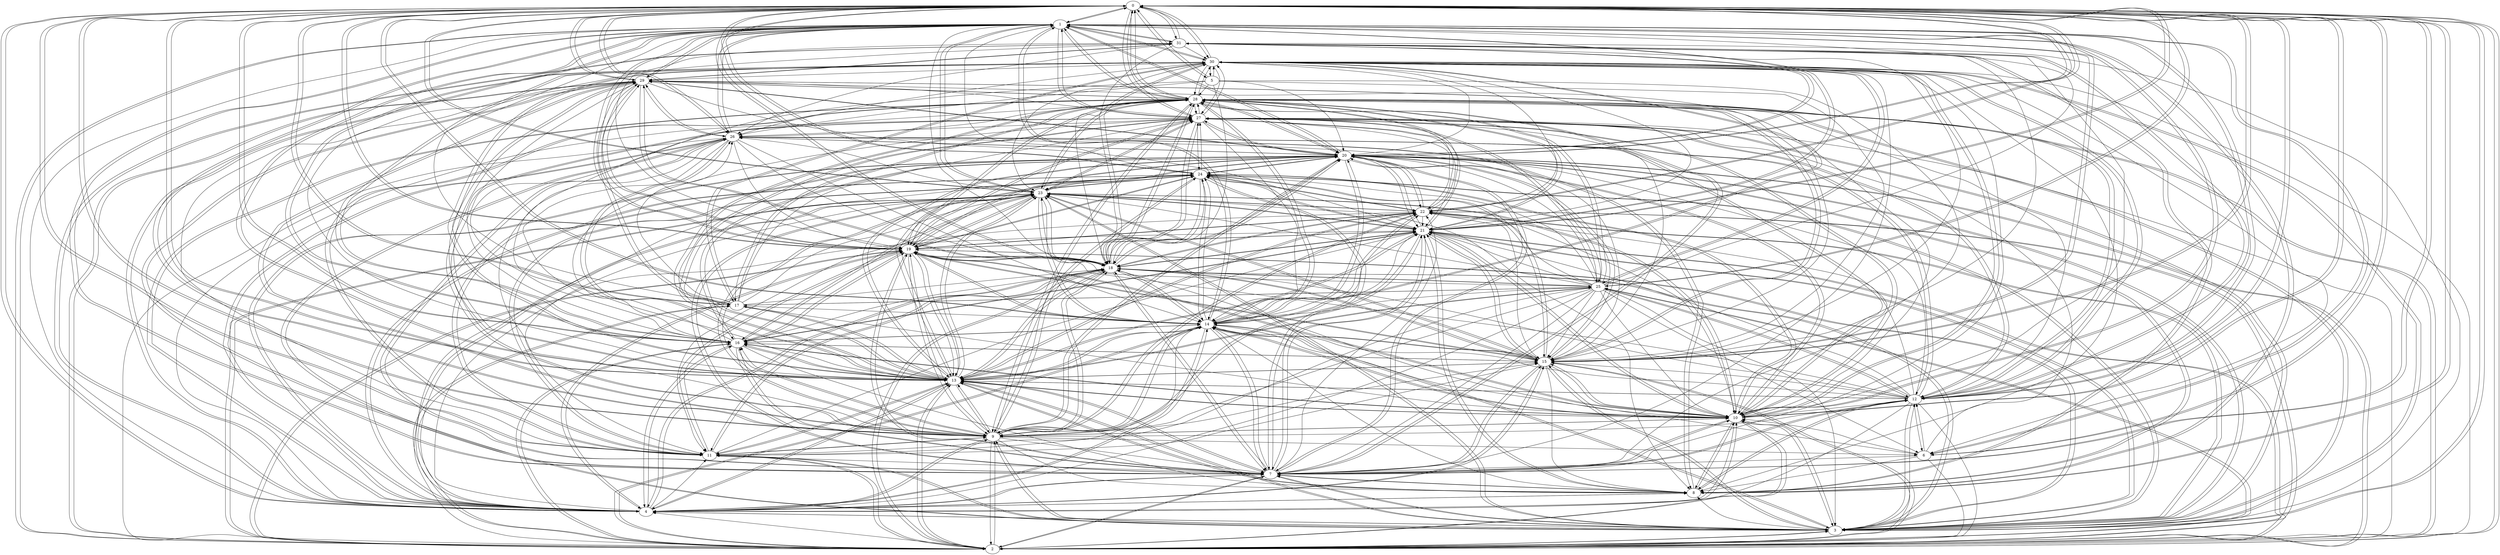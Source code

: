 strict digraph "EIES-1" {
	0	 [discipline=sociology,
		number_of_citations=19];
	1	 [discipline=anthropology,
		number_of_citations=3];
	0 -> 1	 [relation_type=friend];
	2	 [discipline=psychology,
		number_of_citations=170];
	0 -> 2	 [relation_type="heard_about_the_other,did_not_meet_him/her"];
	3	 [discipline=sociology,
		number_of_citations=23];
	0 -> 3	 [relation_type="heard_about_the_other,did_not_meet_him/her"];
	4	 [discipline=psychology,
		number_of_citations=16];
	0 -> 4	 [relation_type="heard_about_the_other,did_not_meet_him/her"];
	5	 [discipline=psychology,
		number_of_citations=6];
	0 -> 5	 [relation_type="heard_about_the_other,did_not_meet_him/her"];
	6	 [discipline=psychology,
		number_of_citations=1];
	0 -> 6	 [relation_type="heard_about_the_other,did_not_meet_him/her"];
	7	 [discipline=anthropology,
		number_of_citations=9];
	0 -> 7	 [relation_type="heard_about_the_other,did_not_meet_him/her"];
	8	 [discipline=anthropology,
		number_of_citations=6];
	0 -> 8	 [relation_type="heard_about_the_other,did_not_meet_him/her"];
	9	 [discipline=sociology,
		number_of_citations=40];
	0 -> 9	 [relation_type="heard_about_the_other,did_not_meet_him/her"];
	10	 [discipline=sociology,
		number_of_citations=15];
	0 -> 10	 [relation_type="heard_about_the_other,did_not_meet_him/her"];
	11	 [discipline=sociology,
		number_of_citations=54];
	0 -> 11	 [relation_type="heard_about_the_other,did_not_meet_him/her"];
	12	 [discipline=anthropology,
		number_of_citations=5];
	0 -> 12	 [relation_type="heard_about_the_other,did_not_meet_him/her"];
	13	 [discipline=sociology,
		number_of_citations=46];
	0 -> 13	 [relation_type="heard_about_the_other,did_not_meet_him/her"];
	14	 [discipline=sociology,
		number_of_citations=17];
	0 -> 14	 [relation_type="heard_about_the_other,did_not_meet_him/her"];
	15	 [discipline="mathematics/statistics",
		number_of_citations=32];
	0 -> 15	 [relation_type="heard_about_the_other,did_not_meet_him/her"];
	16	 [discipline=psychology,
		number_of_citations=23];
	0 -> 16	 [relation_type="heard_about_the_other,did_not_meet_him/her"];
	17	 [discipline=sociology,
		number_of_citations=1];
	0 -> 17	 [relation_type=have_met_the_other];
	18	 [discipline=sociology,
		number_of_citations=34];
	0 -> 18	 [relation_type="heard_about_the_other,did_not_meet_him/her"];
	19	 [discipline=sociology,
		number_of_citations=64];
	0 -> 19	 [relation_type="heard_about_the_other,did_not_meet_him/her"];
	20	 [discipline=sociology,
		number_of_citations=11];
	0 -> 20	 [relation_type="heard_about_the_other,did_not_meet_him/her"];
	21	 [discipline="mathematics/statistics",
		number_of_citations=11];
	0 -> 21	 [relation_type="heard_about_the_other,did_not_meet_him/her"];
	22	 [discipline=sociology,
		number_of_citations=31];
	0 -> 22	 [relation_type="heard_about_the_other,did_not_meet_him/her"];
	23	 [discipline=sociology,
		number_of_citations=18];
	0 -> 23	 [relation_type="heard_about_the_other,did_not_meet_him/her"];
	24	 [discipline=sociology,
		number_of_citations=4];
	0 -> 24	 [relation_type="heard_about_the_other,did_not_meet_him/her"];
	25	 [discipline=sociology,
		number_of_citations=0];
	0 -> 25	 [relation_type=have_met_the_other];
	26	 [discipline=sociology,
		number_of_citations=4];
	0 -> 26	 [relation_type="heard_about_the_other,did_not_meet_him/her"];
	27	 [discipline="mathematics/statistics",
		number_of_citations=56];
	0 -> 27	 [relation_type="heard_about_the_other,did_not_meet_him/her"];
	28	 [discipline=sociology,
		number_of_citations=12];
	0 -> 28	 [relation_type="heard_about_the_other,did_not_meet_him/her"];
	29	 [discipline=anthropology,
		number_of_citations=2];
	0 -> 29	 [relation_type="heard_about_the_other,did_not_meet_him/her"];
	30	 [discipline=psychology,
		number_of_citations=0];
	0 -> 30	 [relation_type=friend];
	31	 [discipline=anthropology,
		number_of_citations=1];
	0 -> 31	 [relation_type="heard_about_the_other,did_not_meet_him/her"];
	1 -> 0	 [relation_type=friend];
	1 -> 2	 [relation_type="heard_about_the_other,did_not_meet_him/her"];
	1 -> 4	 [relation_type=do_not_know_the_other];
	1 -> 6	 [relation_type=have_met_the_other];
	1 -> 7	 [relation_type=have_met_the_other];
	1 -> 8	 [relation_type=friend];
	1 -> 9	 [relation_type=do_not_know_the_other];
	1 -> 10	 [relation_type=have_met_the_other];
	1 -> 12	 [relation_type="heard_about_the_other,did_not_meet_him/her"];
	1 -> 13	 [relation_type="heard_about_the_other,did_not_meet_him/her"];
	1 -> 14	 [relation_type="heard_about_the_other,did_not_meet_him/her"];
	1 -> 15	 [relation_type=have_met_the_other];
	1 -> 16	 [relation_type="heard_about_the_other,did_not_meet_him/her"];
	1 -> 18	 [relation_type=do_not_know_the_other];
	1 -> 19	 [relation_type="heard_about_the_other,did_not_meet_him/her"];
	1 -> 20	 [relation_type=have_met_the_other];
	1 -> 21	 [relation_type="heard_about_the_other,did_not_meet_him/her"];
	1 -> 23	 [relation_type="heard_about_the_other,did_not_meet_him/her"];
	1 -> 26	 [relation_type="heard_about_the_other,did_not_meet_him/her"];
	1 -> 27	 [relation_type=do_not_know_the_other];
	1 -> 28	 [relation_type="heard_about_the_other,did_not_meet_him/her"];
	1 -> 29	 [relation_type=have_met_the_other];
	1 -> 30	 [relation_type=friend];
	1 -> 31	 [relation_type=friend];
	2 -> 0	 [relation_type=have_met_the_other];
	2 -> 1	 [relation_type=do_not_know_the_other];
	2 -> 3	 [relation_type=friend];
	2 -> 4	 [relation_type=do_not_know_the_other];
	2 -> 7	 [relation_type="heard_about_the_other,did_not_meet_him/her"];
	2 -> 9	 [relation_type="heard_about_the_other,did_not_meet_him/her"];
	2 -> 10	 [relation_type=friend];
	2 -> 11	 [relation_type=friend];
	2 -> 13	 [relation_type=friend];
	2 -> 14	 [relation_type=do_not_know_the_other];
	2 -> 15	 [relation_type="heard_about_the_other,did_not_meet_him/her"];
	2 -> 16	 [relation_type="heard_about_the_other,did_not_meet_him/her"];
	2 -> 17	 [relation_type="heard_about_the_other,did_not_meet_him/her"];
	2 -> 18	 [relation_type=do_not_know_the_other];
	2 -> 19	 [relation_type="heard_about_the_other,did_not_meet_him/her"];
	2 -> 20	 [relation_type="heard_about_the_other,did_not_meet_him/her"];
	2 -> 21	 [relation_type="heard_about_the_other,did_not_meet_him/her"];
	2 -> 22	 [relation_type=friend];
	2 -> 23	 [relation_type="heard_about_the_other,did_not_meet_him/her"];
	2 -> 25	 [relation_type="heard_about_the_other,did_not_meet_him/her"];
	2 -> 27	 [relation_type=do_not_know_the_other];
	2 -> 28	 [relation_type=do_not_know_the_other];
	2 -> 29	 [relation_type=do_not_know_the_other];
	3 -> 0	 [relation_type="heard_about_the_other,did_not_meet_him/her"];
	3 -> 2	 [relation_type="heard_about_the_other,did_not_meet_him/her"];
	3 -> 4	 [relation_type="heard_about_the_other,did_not_meet_him/her"];
	3 -> 7	 [relation_type="heard_about_the_other,did_not_meet_him/her"];
	3 -> 8	 [relation_type="heard_about_the_other,did_not_meet_him/her"];
	3 -> 9	 [relation_type="heard_about_the_other,did_not_meet_him/her"];
	3 -> 10	 [relation_type="heard_about_the_other,did_not_meet_him/her"];
	3 -> 11	 [relation_type="heard_about_the_other,did_not_meet_him/her"];
	3 -> 12	 [relation_type="heard_about_the_other,did_not_meet_him/her"];
	3 -> 13	 [relation_type="heard_about_the_other,did_not_meet_him/her"];
	3 -> 14	 [relation_type="heard_about_the_other,did_not_meet_him/her"];
	3 -> 15	 [relation_type=do_not_know_the_other];
	3 -> 18	 [relation_type=friend];
	3 -> 19	 [relation_type="heard_about_the_other,did_not_meet_him/her"];
	3 -> 20	 [relation_type="heard_about_the_other,did_not_meet_him/her"];
	3 -> 21	 [relation_type="heard_about_the_other,did_not_meet_him/her"];
	3 -> 22	 [relation_type="heard_about_the_other,did_not_meet_him/her"];
	3 -> 23	 [relation_type="heard_about_the_other,did_not_meet_him/her"];
	3 -> 24	 [relation_type="heard_about_the_other,did_not_meet_him/her"];
	3 -> 26	 [relation_type="heard_about_the_other,did_not_meet_him/her"];
	3 -> 27	 [relation_type="heard_about_the_other,did_not_meet_him/her"];
	3 -> 28	 [relation_type="heard_about_the_other,did_not_meet_him/her"];
	3 -> 30	 [relation_type="heard_about_the_other,did_not_meet_him/her"];
	4 -> 0	 [relation_type=have_met_the_other];
	4 -> 3	 [relation_type="heard_about_the_other,did_not_meet_him/her"];
	4 -> 7	 [relation_type="heard_about_the_other,did_not_meet_him/her"];
	4 -> 8	 [relation_type=have_met_the_other];
	4 -> 9	 [relation_type="heard_about_the_other,did_not_meet_him/her"];
	4 -> 10	 [relation_type="heard_about_the_other,did_not_meet_him/her"];
	4 -> 11	 [relation_type=do_not_know_the_other];
	4 -> 13	 [relation_type="heard_about_the_other,did_not_meet_him/her"];
	4 -> 14	 [relation_type=do_not_know_the_other];
	4 -> 15	 [relation_type="heard_about_the_other,did_not_meet_him/her"];
	4 -> 16	 [relation_type="heard_about_the_other,did_not_meet_him/her"];
	4 -> 18	 [relation_type=do_not_know_the_other];
	4 -> 19	 [relation_type="heard_about_the_other,did_not_meet_him/her"];
	4 -> 20	 [relation_type="heard_about_the_other,did_not_meet_him/her"];
	4 -> 21	 [relation_type="heard_about_the_other,did_not_meet_him/her"];
	4 -> 23	 [relation_type="heard_about_the_other,did_not_meet_him/her"];
	4 -> 24	 [relation_type=do_not_know_the_other];
	4 -> 26	 [relation_type=do_not_know_the_other];
	4 -> 27	 [relation_type="heard_about_the_other,did_not_meet_him/her"];
	4 -> 28	 [relation_type="heard_about_the_other,did_not_meet_him/her"];
	4 -> 30	 [relation_type="heard_about_the_other,did_not_meet_him/her"];
	4 -> 31	 [relation_type="heard_about_the_other,did_not_meet_him/her"];
	5 -> 0	 [relation_type=have_met_the_other];
	5 -> 7	 [relation_type="heard_about_the_other,did_not_meet_him/her"];
	5 -> 13	 [relation_type="heard_about_the_other,did_not_meet_him/her"];
	5 -> 15	 [relation_type=do_not_know_the_other];
	5 -> 18	 [relation_type="heard_about_the_other,did_not_meet_him/her"];
	5 -> 20	 [relation_type=do_not_know_the_other];
	5 -> 26	 [relation_type="heard_about_the_other,did_not_meet_him/her"];
	5 -> 28	 [relation_type="heard_about_the_other,did_not_meet_him/her"];
	5 -> 30	 [relation_type="heard_about_the_other,did_not_meet_him/her"];
	6 -> 0	 [relation_type=have_met_the_other];
	6 -> 1	 [relation_type="heard_about_the_other,did_not_meet_him/her"];
	6 -> 2	 [relation_type=do_not_know_the_other];
	6 -> 7	 [relation_type="heard_about_the_other,did_not_meet_him/her"];
	6 -> 8	 [relation_type="heard_about_the_other,did_not_meet_him/her"];
	6 -> 10	 [relation_type=do_not_know_the_other];
	6 -> 12	 [relation_type=have_met_the_other];
	6 -> 27	 [relation_type="heard_about_the_other,did_not_meet_him/her"];
	7 -> 0	 [relation_type="heard_about_the_other,did_not_meet_him/her"];
	7 -> 1	 [relation_type="heard_about_the_other,did_not_meet_him/her"];
	7 -> 2	 [relation_type="heard_about_the_other,did_not_meet_him/her"];
	7 -> 3	 [relation_type="heard_about_the_other,did_not_meet_him/her"];
	7 -> 4	 [relation_type="heard_about_the_other,did_not_meet_him/her"];
	7 -> 8	 [relation_type=do_not_know_the_other];
	7 -> 10	 [relation_type="heard_about_the_other,did_not_meet_him/her"];
	7 -> 12	 [relation_type="heard_about_the_other,did_not_meet_him/her"];
	7 -> 13	 [relation_type="heard_about_the_other,did_not_meet_him/her"];
	7 -> 14	 [relation_type="heard_about_the_other,did_not_meet_him/her"];
	7 -> 15	 [relation_type="heard_about_the_other,did_not_meet_him/her"];
	7 -> 16	 [relation_type="heard_about_the_other,did_not_meet_him/her"];
	7 -> 18	 [relation_type=do_not_know_the_other];
	7 -> 19	 [relation_type="heard_about_the_other,did_not_meet_him/her"];
	7 -> 20	 [relation_type="heard_about_the_other,did_not_meet_him/her"];
	7 -> 21	 [relation_type=do_not_know_the_other];
	7 -> 22	 [relation_type=do_not_know_the_other];
	7 -> 23	 [relation_type="heard_about_the_other,did_not_meet_him/her"];
	7 -> 24	 [relation_type="heard_about_the_other,did_not_meet_him/her"];
	7 -> 26	 [relation_type="heard_about_the_other,did_not_meet_him/her"];
	7 -> 28	 [relation_type="heard_about_the_other,did_not_meet_him/her"];
	7 -> 29	 [relation_type="heard_about_the_other,did_not_meet_him/her"];
	8 -> 0	 [relation_type=have_met_the_other];
	8 -> 1	 [relation_type=friend];
	8 -> 4	 [relation_type="heard_about_the_other,did_not_meet_him/her"];
	8 -> 7	 [relation_type="heard_about_the_other,did_not_meet_him/her"];
	8 -> 10	 [relation_type=do_not_know_the_other];
	8 -> 12	 [relation_type="heard_about_the_other,did_not_meet_him/her"];
	8 -> 13	 [relation_type=do_not_know_the_other];
	8 -> 20	 [relation_type=do_not_know_the_other];
	8 -> 21	 [relation_type=have_met_the_other];
	8 -> 26	 [relation_type=have_met_the_other];
	8 -> 31	 [relation_type=friend];
	9 -> 0	 [relation_type="heard_about_the_other,did_not_meet_him/her"];
	9 -> 1	 [relation_type=do_not_know_the_other];
	9 -> 2	 [relation_type=have_met_the_other];
	9 -> 3	 [relation_type=have_met_the_other];
	9 -> 4	 [relation_type="heard_about_the_other,did_not_meet_him/her"];
	9 -> 6	 [relation_type=do_not_know_the_other];
	9 -> 7	 [relation_type="heard_about_the_other,did_not_meet_him/her"];
	9 -> 8	 [relation_type="heard_about_the_other,did_not_meet_him/her"];
	9 -> 10	 [relation_type="heard_about_the_other,did_not_meet_him/her"];
	9 -> 11	 [relation_type=have_met_the_other];
	9 -> 13	 [relation_type=do_not_know_the_other];
	9 -> 14	 [relation_type="heard_about_the_other,did_not_meet_him/her"];
	9 -> 15	 [relation_type="heard_about_the_other,did_not_meet_him/her"];
	9 -> 16	 [relation_type="heard_about_the_other,did_not_meet_him/her"];
	9 -> 18	 [relation_type="heard_about_the_other,did_not_meet_him/her"];
	9 -> 19	 [relation_type=have_met_the_other];
	9 -> 20	 [relation_type="heard_about_the_other,did_not_meet_him/her"];
	9 -> 21	 [relation_type="heard_about_the_other,did_not_meet_him/her"];
	9 -> 22	 [relation_type=friend];
	9 -> 23	 [relation_type="heard_about_the_other,did_not_meet_him/her"];
	9 -> 24	 [relation_type="heard_about_the_other,did_not_meet_him/her"];
	9 -> 27	 [relation_type="heard_about_the_other,did_not_meet_him/her"];
	9 -> 28	 [relation_type="heard_about_the_other,did_not_meet_him/her"];
	9 -> 29	 [relation_type="heard_about_the_other,did_not_meet_him/her"];
	10 -> 0	 [relation_type=do_not_know_the_other];
	10 -> 1	 [relation_type=have_met_the_other];
	10 -> 2	 [relation_type="heard_about_the_other,did_not_meet_him/her"];
	10 -> 3	 [relation_type=do_not_know_the_other];
	10 -> 4	 [relation_type=do_not_know_the_other];
	10 -> 7	 [relation_type=have_met_the_other];
	10 -> 8	 [relation_type=do_not_know_the_other];
	10 -> 9	 [relation_type=do_not_know_the_other];
	10 -> 13	 [relation_type="heard_about_the_other,did_not_meet_him/her"];
	10 -> 14	 [relation_type=do_not_know_the_other];
	10 -> 15	 [relation_type="heard_about_the_other,did_not_meet_him/her"];
	10 -> 16	 [relation_type="heard_about_the_other,did_not_meet_him/her"];
	10 -> 18	 [relation_type=do_not_know_the_other];
	10 -> 19	 [relation_type="heard_about_the_other,did_not_meet_him/her"];
	10 -> 20	 [relation_type="heard_about_the_other,did_not_meet_him/her"];
	10 -> 21	 [relation_type="heard_about_the_other,did_not_meet_him/her"];
	10 -> 22	 [relation_type=do_not_know_the_other];
	10 -> 23	 [relation_type="heard_about_the_other,did_not_meet_him/her"];
	10 -> 24	 [relation_type="heard_about_the_other,did_not_meet_him/her"];
	10 -> 26	 [relation_type="heard_about_the_other,did_not_meet_him/her"];
	10 -> 27	 [relation_type=do_not_know_the_other];
	10 -> 28	 [relation_type=do_not_know_the_other];
	10 -> 30	 [relation_type=do_not_know_the_other];
	11 -> 0	 [relation_type=do_not_know_the_other];
	11 -> 2	 [relation_type=do_not_know_the_other];
	11 -> 3	 [relation_type="heard_about_the_other,did_not_meet_him/her"];
	11 -> 7	 [relation_type=do_not_know_the_other];
	11 -> 9	 [relation_type=have_met_the_other];
	11 -> 13	 [relation_type="heard_about_the_other,did_not_meet_him/her"];
	11 -> 15	 [relation_type=do_not_know_the_other];
	11 -> 18	 [relation_type="heard_about_the_other,did_not_meet_him/her"];
	11 -> 19	 [relation_type="heard_about_the_other,did_not_meet_him/her"];
	11 -> 20	 [relation_type="heard_about_the_other,did_not_meet_him/her"];
	11 -> 21	 [relation_type="heard_about_the_other,did_not_meet_him/her"];
	11 -> 24	 [relation_type="heard_about_the_other,did_not_meet_him/her"];
	11 -> 28	 [relation_type="heard_about_the_other,did_not_meet_him/her"];
	11 -> 29	 [relation_type="heard_about_the_other,did_not_meet_him/her"];
	12 -> 0	 [relation_type=have_met_the_other];
	12 -> 1	 [relation_type=have_met_the_other];
	12 -> 2	 [relation_type=do_not_know_the_other];
	12 -> 3	 [relation_type="heard_about_the_other,did_not_meet_him/her"];
	12 -> 4	 [relation_type=do_not_know_the_other];
	12 -> 6	 [relation_type=have_met_the_other];
	12 -> 7	 [relation_type=have_met_the_other];
	12 -> 8	 [relation_type="heard_about_the_other,did_not_meet_him/her"];
	12 -> 9	 [relation_type=do_not_know_the_other];
	12 -> 10	 [relation_type=do_not_know_the_other];
	12 -> 13	 [relation_type=do_not_know_the_other];
	12 -> 14	 [relation_type=do_not_know_the_other];
	12 -> 15	 [relation_type=do_not_know_the_other];
	12 -> 18	 [relation_type="heard_about_the_other,did_not_meet_him/her"];
	12 -> 19	 [relation_type=do_not_know_the_other];
	12 -> 20	 [relation_type=do_not_know_the_other];
	12 -> 21	 [relation_type=do_not_know_the_other];
	12 -> 22	 [relation_type=do_not_know_the_other];
	12 -> 25	 [relation_type="heard_about_the_other,did_not_meet_him/her"];
	12 -> 26	 [relation_type=friend];
	12 -> 27	 [relation_type="heard_about_the_other,did_not_meet_him/her"];
	12 -> 28	 [relation_type="heard_about_the_other,did_not_meet_him/her"];
	12 -> 29	 [relation_type="heard_about_the_other,did_not_meet_him/her"];
	12 -> 30	 [relation_type=have_met_the_other];
	12 -> 31	 [relation_type=have_met_the_other];
	13 -> 0	 [relation_type=have_met_the_other];
	13 -> 1	 [relation_type="heard_about_the_other,did_not_meet_him/her"];
	13 -> 2	 [relation_type=friend];
	13 -> 3	 [relation_type="heard_about_the_other,did_not_meet_him/her"];
	13 -> 4	 [relation_type=have_met_the_other];
	13 -> 7	 [relation_type=have_met_the_other];
	13 -> 8	 [relation_type="heard_about_the_other,did_not_meet_him/her"];
	13 -> 9	 [relation_type=do_not_know_the_other];
	13 -> 10	 [relation_type="heard_about_the_other,did_not_meet_him/her"];
	13 -> 11	 [relation_type=have_met_the_other];
	13 -> 12	 [relation_type=do_not_know_the_other];
	13 -> 14	 [relation_type=have_met_the_other];
	13 -> 15	 [relation_type=friend];
	13 -> 16	 [relation_type=have_met_the_other];
	13 -> 17	 [relation_type="heard_about_the_other,did_not_meet_him/her"];
	13 -> 18	 [relation_type=have_met_the_other];
	13 -> 19	 [relation_type=have_met_the_other];
	13 -> 20	 [relation_type=have_met_the_other];
	13 -> 21	 [relation_type=friend];
	13 -> 22	 [relation_type=have_met_the_other];
	13 -> 23	 [relation_type=have_met_the_other];
	13 -> 24	 [relation_type=have_met_the_other];
	13 -> 25	 [relation_type="heard_about_the_other,did_not_meet_him/her"];
	13 -> 26	 [relation_type=do_not_know_the_other];
	13 -> 27	 [relation_type="heard_about_the_other,did_not_meet_him/her"];
	13 -> 28	 [relation_type=friend];
	13 -> 29	 [relation_type=have_met_the_other];
	13 -> 30	 [relation_type="heard_about_the_other,did_not_meet_him/her"];
	14 -> 0	 [relation_type=have_met_the_other];
	14 -> 1	 [relation_type="heard_about_the_other,did_not_meet_him/her"];
	14 -> 2	 [relation_type="heard_about_the_other,did_not_meet_him/her"];
	14 -> 3	 [relation_type=have_met_the_other];
	14 -> 4	 [relation_type=do_not_know_the_other];
	14 -> 6	 [relation_type=do_not_know_the_other];
	14 -> 7	 [relation_type="heard_about_the_other,did_not_meet_him/her"];
	14 -> 8	 [relation_type="heard_about_the_other,did_not_meet_him/her"];
	14 -> 9	 [relation_type="heard_about_the_other,did_not_meet_him/her"];
	14 -> 10	 [relation_type="heard_about_the_other,did_not_meet_him/her"];
	14 -> 11	 [relation_type=do_not_know_the_other];
	14 -> 13	 [relation_type=have_met_the_other];
	14 -> 15	 [relation_type="heard_about_the_other,did_not_meet_him/her"];
	14 -> 16	 [relation_type="heard_about_the_other,did_not_meet_him/her"];
	14 -> 18	 [relation_type="heard_about_the_other,did_not_meet_him/her"];
	14 -> 19	 [relation_type=do_not_know_the_other];
	14 -> 20	 [relation_type="heard_about_the_other,did_not_meet_him/her"];
	14 -> 21	 [relation_type=do_not_know_the_other];
	14 -> 22	 [relation_type="heard_about_the_other,did_not_meet_him/her"];
	14 -> 23	 [relation_type="heard_about_the_other,did_not_meet_him/her"];
	14 -> 24	 [relation_type="heard_about_the_other,did_not_meet_him/her"];
	14 -> 28	 [relation_type=have_met_the_other];
	14 -> 30	 [relation_type="heard_about_the_other,did_not_meet_him/her"];
	15 -> 0	 [relation_type="heard_about_the_other,did_not_meet_him/her"];
	15 -> 1	 [relation_type="heard_about_the_other,did_not_meet_him/her"];
	15 -> 2	 [relation_type="heard_about_the_other,did_not_meet_him/her"];
	15 -> 3	 [relation_type=do_not_know_the_other];
	15 -> 4	 [relation_type=have_met_the_other];
	15 -> 7	 [relation_type=have_met_the_other];
	15 -> 8	 [relation_type=do_not_know_the_other];
	15 -> 10	 [relation_type="heard_about_the_other,did_not_meet_him/her"];
	15 -> 13	 [relation_type=have_met_the_other];
	15 -> 14	 [relation_type="heard_about_the_other,did_not_meet_him/her"];
	15 -> 16	 [relation_type=have_met_the_other];
	15 -> 18	 [relation_type=do_not_know_the_other];
	15 -> 19	 [relation_type="heard_about_the_other,did_not_meet_him/her"];
	15 -> 20	 [relation_type=friend];
	15 -> 21	 [relation_type=have_met_the_other];
	15 -> 23	 [relation_type=have_met_the_other];
	15 -> 24	 [relation_type="heard_about_the_other,did_not_meet_him/her"];
	15 -> 28	 [relation_type="heard_about_the_other,did_not_meet_him/her"];
	16 -> 0	 [relation_type=have_met_the_other];
	16 -> 1	 [relation_type="heard_about_the_other,did_not_meet_him/her"];
	16 -> 2	 [relation_type=have_met_the_other];
	16 -> 4	 [relation_type="heard_about_the_other,did_not_meet_him/her"];
	16 -> 7	 [relation_type=have_met_the_other];
	16 -> 8	 [relation_type="heard_about_the_other,did_not_meet_him/her"];
	16 -> 9	 [relation_type=do_not_know_the_other];
	16 -> 10	 [relation_type="heard_about_the_other,did_not_meet_him/her"];
	16 -> 13	 [relation_type=have_met_the_other];
	16 -> 14	 [relation_type="heard_about_the_other,did_not_meet_him/her"];
	16 -> 15	 [relation_type="heard_about_the_other,did_not_meet_him/her"];
	16 -> 18	 [relation_type=do_not_know_the_other];
	16 -> 19	 [relation_type=have_met_the_other];
	16 -> 20	 [relation_type=have_met_the_other];
	16 -> 21	 [relation_type=have_met_the_other];
	16 -> 23	 [relation_type="heard_about_the_other,did_not_meet_him/her"];
	16 -> 27	 [relation_type=do_not_know_the_other];
	16 -> 28	 [relation_type=do_not_know_the_other];
	16 -> 30	 [relation_type="heard_about_the_other,did_not_meet_him/her"];
	17 -> 0	 [relation_type=friend];
	17 -> 1	 [relation_type=do_not_know_the_other];
	17 -> 2	 [relation_type="heard_about_the_other,did_not_meet_him/her"];
	17 -> 10	 [relation_type="heard_about_the_other,did_not_meet_him/her"];
	17 -> 13	 [relation_type="heard_about_the_other,did_not_meet_him/her"];
	17 -> 14	 [relation_type=do_not_know_the_other];
	17 -> 18	 [relation_type=do_not_know_the_other];
	17 -> 23	 [relation_type=do_not_know_the_other];
	17 -> 25	 [relation_type="heard_about_the_other,did_not_meet_him/her"];
	17 -> 26	 [relation_type="heard_about_the_other,did_not_meet_him/her"];
	17 -> 27	 [relation_type=do_not_know_the_other];
	17 -> 28	 [relation_type="heard_about_the_other,did_not_meet_him/her"];
	17 -> 29	 [relation_type="heard_about_the_other,did_not_meet_him/her"];
	17 -> 30	 [relation_type=friend];
	18 -> 0	 [relation_type="heard_about_the_other,did_not_meet_him/her"];
	18 -> 2	 [relation_type="heard_about_the_other,did_not_meet_him/her"];
	18 -> 3	 [relation_type=friend];
	18 -> 4	 [relation_type=do_not_know_the_other];
	18 -> 7	 [relation_type="heard_about_the_other,did_not_meet_him/her"];
	18 -> 9	 [relation_type="heard_about_the_other,did_not_meet_him/her"];
	18 -> 11	 [relation_type="heard_about_the_other,did_not_meet_him/her"];
	18 -> 13	 [relation_type="heard_about_the_other,did_not_meet_him/her"];
	18 -> 14	 [relation_type="heard_about_the_other,did_not_meet_him/her"];
	18 -> 15	 [relation_type=do_not_know_the_other];
	18 -> 19	 [relation_type=do_not_know_the_other];
	18 -> 20	 [relation_type="heard_about_the_other,did_not_meet_him/her"];
	18 -> 21	 [relation_type=have_met_the_other];
	18 -> 22	 [relation_type="heard_about_the_other,did_not_meet_him/her"];
	18 -> 23	 [relation_type="heard_about_the_other,did_not_meet_him/her"];
	18 -> 24	 [relation_type="heard_about_the_other,did_not_meet_him/her"];
	18 -> 25	 [relation_type="heard_about_the_other,did_not_meet_him/her"];
	18 -> 27	 [relation_type="heard_about_the_other,did_not_meet_him/her"];
	18 -> 28	 [relation_type="heard_about_the_other,did_not_meet_him/her"];
	18 -> 29	 [relation_type=do_not_know_the_other];
	18 -> 30	 [relation_type="heard_about_the_other,did_not_meet_him/her"];
	19 -> 0	 [relation_type="heard_about_the_other,did_not_meet_him/her"];
	19 -> 1	 [relation_type="heard_about_the_other,did_not_meet_him/her"];
	19 -> 2	 [relation_type="heard_about_the_other,did_not_meet_him/her"];
	19 -> 3	 [relation_type="heard_about_the_other,did_not_meet_him/her"];
	19 -> 4	 [relation_type="heard_about_the_other,did_not_meet_him/her"];
	19 -> 7	 [relation_type="heard_about_the_other,did_not_meet_him/her"];
	19 -> 9	 [relation_type=have_met_the_other];
	19 -> 10	 [relation_type="heard_about_the_other,did_not_meet_him/her"];
	19 -> 11	 [relation_type="heard_about_the_other,did_not_meet_him/her"];
	19 -> 13	 [relation_type=have_met_the_other];
	19 -> 14	 [relation_type=do_not_know_the_other];
	19 -> 15	 [relation_type="heard_about_the_other,did_not_meet_him/her"];
	19 -> 16	 [relation_type="heard_about_the_other,did_not_meet_him/her"];
	19 -> 18	 [relation_type="heard_about_the_other,did_not_meet_him/her"];
	19 -> 20	 [relation_type=have_met_the_other];
	19 -> 21	 [relation_type=friend];
	19 -> 22	 [relation_type="heard_about_the_other,did_not_meet_him/her"];
	19 -> 23	 [relation_type=have_met_the_other];
	19 -> 24	 [relation_type=have_met_the_other];
	19 -> 27	 [relation_type="heard_about_the_other,did_not_meet_him/her"];
	19 -> 28	 [relation_type=have_met_the_other];
	19 -> 29	 [relation_type=do_not_know_the_other];
	20 -> 0	 [relation_type=have_met_the_other];
	20 -> 1	 [relation_type=have_met_the_other];
	20 -> 2	 [relation_type="heard_about_the_other,did_not_meet_him/her"];
	20 -> 3	 [relation_type="heard_about_the_other,did_not_meet_him/her"];
	20 -> 4	 [relation_type="heard_about_the_other,did_not_meet_him/her"];
	20 -> 7	 [relation_type=have_met_the_other];
	20 -> 8	 [relation_type=do_not_know_the_other];
	20 -> 9	 [relation_type="heard_about_the_other,did_not_meet_him/her"];
	20 -> 10	 [relation_type=have_met_the_other];
	20 -> 11	 [relation_type="heard_about_the_other,did_not_meet_him/her"];
	20 -> 13	 [relation_type="heard_about_the_other,did_not_meet_him/her"];
	20 -> 14	 [relation_type=have_met_the_other];
	20 -> 15	 [relation_type=friend];
	20 -> 16	 [relation_type=have_met_the_other];
	20 -> 18	 [relation_type="heard_about_the_other,did_not_meet_him/her"];
	20 -> 19	 [relation_type="heard_about_the_other,did_not_meet_him/her"];
	20 -> 21	 [relation_type="heard_about_the_other,did_not_meet_him/her"];
	20 -> 22	 [relation_type="heard_about_the_other,did_not_meet_him/her"];
	20 -> 23	 [relation_type="heard_about_the_other,did_not_meet_him/her"];
	20 -> 24	 [relation_type=have_met_the_other];
	20 -> 26	 [relation_type=do_not_know_the_other];
	20 -> 27	 [relation_type="heard_about_the_other,did_not_meet_him/her"];
	20 -> 28	 [relation_type="heard_about_the_other,did_not_meet_him/her"];
	20 -> 29	 [relation_type=do_not_know_the_other];
	20 -> 31	 [relation_type=do_not_know_the_other];
	21 -> 0	 [relation_type="heard_about_the_other,did_not_meet_him/her"];
	21 -> 1	 [relation_type="heard_about_the_other,did_not_meet_him/her"];
	21 -> 2	 [relation_type="heard_about_the_other,did_not_meet_him/her"];
	21 -> 3	 [relation_type=have_met_the_other];
	21 -> 7	 [relation_type="heard_about_the_other,did_not_meet_him/her"];
	21 -> 8	 [relation_type=have_met_the_other];
	21 -> 9	 [relation_type="heard_about_the_other,did_not_meet_him/her"];
	21 -> 10	 [relation_type="heard_about_the_other,did_not_meet_him/her"];
	21 -> 13	 [relation_type=have_met_the_other];
	21 -> 15	 [relation_type=have_met_the_other];
	21 -> 16	 [relation_type="heard_about_the_other,did_not_meet_him/her"];
	21 -> 18	 [relation_type=have_met_the_other];
	21 -> 19	 [relation_type=have_met_the_other];
	21 -> 20	 [relation_type=have_met_the_other];
	21 -> 23	 [relation_type=friend];
	21 -> 24	 [relation_type="heard_about_the_other,did_not_meet_him/her"];
	21 -> 27	 [relation_type="heard_about_the_other,did_not_meet_him/her"];
	21 -> 28	 [relation_type=friend];
	22 -> 0	 [relation_type="heard_about_the_other,did_not_meet_him/her"];
	22 -> 2	 [relation_type=friend];
	22 -> 3	 [relation_type=have_met_the_other];
	22 -> 9	 [relation_type=friend];
	22 -> 11	 [relation_type=do_not_know_the_other];
	22 -> 13	 [relation_type="heard_about_the_other,did_not_meet_him/her"];
	22 -> 14	 [relation_type=do_not_know_the_other];
	22 -> 15	 [relation_type=do_not_know_the_other];
	22 -> 18	 [relation_type="heard_about_the_other,did_not_meet_him/her"];
	22 -> 19	 [relation_type="heard_about_the_other,did_not_meet_him/her"];
	22 -> 20	 [relation_type="heard_about_the_other,did_not_meet_him/her"];
	22 -> 21	 [relation_type=do_not_know_the_other];
	22 -> 23	 [relation_type=do_not_know_the_other];
	22 -> 24	 [relation_type="heard_about_the_other,did_not_meet_him/her"];
	22 -> 27	 [relation_type=do_not_know_the_other];
	22 -> 28	 [relation_type="heard_about_the_other,did_not_meet_him/her"];
	23 -> 0	 [relation_type="heard_about_the_other,did_not_meet_him/her"];
	23 -> 1	 [relation_type="heard_about_the_other,did_not_meet_him/her"];
	23 -> 2	 [relation_type="heard_about_the_other,did_not_meet_him/her"];
	23 -> 3	 [relation_type="heard_about_the_other,did_not_meet_him/her"];
	23 -> 4	 [relation_type="heard_about_the_other,did_not_meet_him/her"];
	23 -> 7	 [relation_type=have_met_the_other];
	23 -> 8	 [relation_type="heard_about_the_other,did_not_meet_him/her"];
	23 -> 9	 [relation_type="heard_about_the_other,did_not_meet_him/her"];
	23 -> 10	 [relation_type="heard_about_the_other,did_not_meet_him/her"];
	23 -> 11	 [relation_type="heard_about_the_other,did_not_meet_him/her"];
	23 -> 13	 [relation_type=have_met_the_other];
	23 -> 14	 [relation_type="heard_about_the_other,did_not_meet_him/her"];
	23 -> 15	 [relation_type=have_met_the_other];
	23 -> 16	 [relation_type="heard_about_the_other,did_not_meet_him/her"];
	23 -> 18	 [relation_type=have_met_the_other];
	23 -> 19	 [relation_type=have_met_the_other];
	23 -> 20	 [relation_type=have_met_the_other];
	23 -> 21	 [relation_type=friend];
	23 -> 22	 [relation_type="heard_about_the_other,did_not_meet_him/her"];
	23 -> 24	 [relation_type=have_met_the_other];
	23 -> 26	 [relation_type="heard_about_the_other,did_not_meet_him/her"];
	23 -> 27	 [relation_type="heard_about_the_other,did_not_meet_him/her"];
	23 -> 28	 [relation_type=have_met_the_other];
	24 -> 0	 [relation_type="heard_about_the_other,did_not_meet_him/her"];
	24 -> 1	 [relation_type="heard_about_the_other,did_not_meet_him/her"];
	24 -> 2	 [relation_type="heard_about_the_other,did_not_meet_him/her"];
	24 -> 3	 [relation_type="heard_about_the_other,did_not_meet_him/her"];
	24 -> 4	 [relation_type=do_not_know_the_other];
	24 -> 7	 [relation_type="heard_about_the_other,did_not_meet_him/her"];
	24 -> 9	 [relation_type=have_met_the_other];
	24 -> 10	 [relation_type="heard_about_the_other,did_not_meet_him/her"];
	24 -> 11	 [relation_type="heard_about_the_other,did_not_meet_him/her"];
	24 -> 13	 [relation_type=have_met_the_other];
	24 -> 14	 [relation_type="heard_about_the_other,did_not_meet_him/her"];
	24 -> 15	 [relation_type=have_met_the_other];
	24 -> 18	 [relation_type="heard_about_the_other,did_not_meet_him/her"];
	24 -> 19	 [relation_type=friend];
	24 -> 20	 [relation_type=have_met_the_other];
	24 -> 21	 [relation_type=have_met_the_other];
	24 -> 22	 [relation_type=have_met_the_other];
	24 -> 23	 [relation_type=friend];
	24 -> 27	 [relation_type=do_not_know_the_other];
	25 -> 0	 [relation_type=friend];
	25 -> 1	 [relation_type=do_not_know_the_other];
	25 -> 2	 [relation_type="heard_about_the_other,did_not_meet_him/her"];
	25 -> 3	 [relation_type=do_not_know_the_other];
	25 -> 4	 [relation_type=do_not_know_the_other];
	25 -> 6	 [relation_type=do_not_know_the_other];
	25 -> 7	 [relation_type=do_not_know_the_other];
	25 -> 9	 [relation_type=do_not_know_the_other];
	25 -> 10	 [relation_type=do_not_know_the_other];
	25 -> 11	 [relation_type=do_not_know_the_other];
	25 -> 12	 [relation_type="heard_about_the_other,did_not_meet_him/her"];
	25 -> 13	 [relation_type="heard_about_the_other,did_not_meet_him/her"];
	25 -> 14	 [relation_type=do_not_know_the_other];
	25 -> 15	 [relation_type=do_not_know_the_other];
	25 -> 17	 [relation_type=have_met_the_other];
	25 -> 18	 [relation_type="heard_about_the_other,did_not_meet_him/her"];
	25 -> 19	 [relation_type=do_not_know_the_other];
	25 -> 20	 [relation_type=do_not_know_the_other];
	25 -> 21	 [relation_type="heard_about_the_other,did_not_meet_him/her"];
	25 -> 22	 [relation_type=do_not_know_the_other];
	25 -> 23	 [relation_type="heard_about_the_other,did_not_meet_him/her"];
	25 -> 24	 [relation_type=do_not_know_the_other];
	25 -> 27	 [relation_type="heard_about_the_other,did_not_meet_him/her"];
	25 -> 28	 [relation_type="heard_about_the_other,did_not_meet_him/her"];
	25 -> 30	 [relation_type=have_met_the_other];
	26 -> 0	 [relation_type="heard_about_the_other,did_not_meet_him/her"];
	26 -> 1	 [relation_type="heard_about_the_other,did_not_meet_him/her"];
	26 -> 2	 [relation_type=do_not_know_the_other];
	26 -> 3	 [relation_type="heard_about_the_other,did_not_meet_him/her"];
	26 -> 4	 [relation_type=do_not_know_the_other];
	26 -> 7	 [relation_type="heard_about_the_other,did_not_meet_him/her"];
	26 -> 8	 [relation_type="heard_about_the_other,did_not_meet_him/her"];
	26 -> 9	 [relation_type=do_not_know_the_other];
	26 -> 10	 [relation_type=do_not_know_the_other];
	26 -> 12	 [relation_type=friend];
	26 -> 13	 [relation_type=do_not_know_the_other];
	26 -> 14	 [relation_type=do_not_know_the_other];
	26 -> 15	 [relation_type=do_not_know_the_other];
	26 -> 16	 [relation_type=do_not_know_the_other];
	26 -> 18	 [relation_type=do_not_know_the_other];
	26 -> 19	 [relation_type=do_not_know_the_other];
	26 -> 20	 [relation_type=do_not_know_the_other];
	26 -> 29	 [relation_type="heard_about_the_other,did_not_meet_him/her"];
	27 -> 0	 [relation_type=have_met_the_other];
	27 -> 1	 [relation_type="heard_about_the_other,did_not_meet_him/her"];
	27 -> 3	 [relation_type=have_met_the_other];
	27 -> 9	 [relation_type=do_not_know_the_other];
	27 -> 10	 [relation_type=do_not_know_the_other];
	27 -> 12	 [relation_type=do_not_know_the_other];
	27 -> 13	 [relation_type="heard_about_the_other,did_not_meet_him/her"];
	27 -> 14	 [relation_type="heard_about_the_other,did_not_meet_him/her"];
	27 -> 15	 [relation_type="heard_about_the_other,did_not_meet_him/her"];
	27 -> 18	 [relation_type=have_met_the_other];
	27 -> 19	 [relation_type="heard_about_the_other,did_not_meet_him/her"];
	27 -> 20	 [relation_type="heard_about_the_other,did_not_meet_him/her"];
	27 -> 21	 [relation_type=have_met_the_other];
	27 -> 23	 [relation_type="heard_about_the_other,did_not_meet_him/her"];
	27 -> 24	 [relation_type=do_not_know_the_other];
	27 -> 25	 [relation_type="heard_about_the_other,did_not_meet_him/her"];
	27 -> 26	 [relation_type=do_not_know_the_other];
	27 -> 28	 [relation_type="heard_about_the_other,did_not_meet_him/her"];
	27 -> 30	 [relation_type="heard_about_the_other,did_not_meet_him/her"];
	28 -> 0	 [relation_type="heard_about_the_other,did_not_meet_him/her"];
	28 -> 1	 [relation_type="heard_about_the_other,did_not_meet_him/her"];
	28 -> 2	 [relation_type="heard_about_the_other,did_not_meet_him/her"];
	28 -> 3	 [relation_type="heard_about_the_other,did_not_meet_him/her"];
	28 -> 4	 [relation_type="heard_about_the_other,did_not_meet_him/her"];
	28 -> 7	 [relation_type="heard_about_the_other,did_not_meet_him/her"];
	28 -> 9	 [relation_type="heard_about_the_other,did_not_meet_him/her"];
	28 -> 11	 [relation_type="heard_about_the_other,did_not_meet_him/her"];
	28 -> 13	 [relation_type=have_met_the_other];
	28 -> 14	 [relation_type="heard_about_the_other,did_not_meet_him/her"];
	28 -> 15	 [relation_type="heard_about_the_other,did_not_meet_him/her"];
	28 -> 17	 [relation_type="heard_about_the_other,did_not_meet_him/her"];
	28 -> 18	 [relation_type="heard_about_the_other,did_not_meet_him/her"];
	28 -> 19	 [relation_type="heard_about_the_other,did_not_meet_him/her"];
	28 -> 20	 [relation_type="heard_about_the_other,did_not_meet_him/her"];
	28 -> 21	 [relation_type=friend];
	28 -> 22	 [relation_type="heard_about_the_other,did_not_meet_him/her"];
	28 -> 23	 [relation_type=have_met_the_other];
	28 -> 25	 [relation_type="heard_about_the_other,did_not_meet_him/her"];
	28 -> 26	 [relation_type="heard_about_the_other,did_not_meet_him/her"];
	28 -> 27	 [relation_type="heard_about_the_other,did_not_meet_him/her"];
	28 -> 29	 [relation_type="heard_about_the_other,did_not_meet_him/her"];
	28 -> 30	 [relation_type="heard_about_the_other,did_not_meet_him/her"];
	29 -> 0	 [relation_type=have_met_the_other];
	29 -> 1	 [relation_type=friend];
	29 -> 2	 [relation_type=do_not_know_the_other];
	29 -> 7	 [relation_type=have_met_the_other];
	29 -> 9	 [relation_type="heard_about_the_other,did_not_meet_him/her"];
	29 -> 12	 [relation_type="heard_about_the_other,did_not_meet_him/her"];
	29 -> 13	 [relation_type="heard_about_the_other,did_not_meet_him/her"];
	29 -> 15	 [relation_type="heard_about_the_other,did_not_meet_him/her"];
	29 -> 16	 [relation_type="heard_about_the_other,did_not_meet_him/her"];
	29 -> 17	 [relation_type="heard_about_the_other,did_not_meet_him/her"];
	29 -> 18	 [relation_type="heard_about_the_other,did_not_meet_him/her"];
	29 -> 19	 [relation_type="heard_about_the_other,did_not_meet_him/her"];
	29 -> 20	 [relation_type="heard_about_the_other,did_not_meet_him/her"];
	29 -> 21	 [relation_type="heard_about_the_other,did_not_meet_him/her"];
	29 -> 26	 [relation_type="heard_about_the_other,did_not_meet_him/her"];
	29 -> 27	 [relation_type=do_not_know_the_other];
	29 -> 28	 [relation_type="heard_about_the_other,did_not_meet_him/her"];
	29 -> 31	 [relation_type="heard_about_the_other,did_not_meet_him/her"];
	30 -> 0	 [relation_type=friend];
	30 -> 1	 [relation_type=friend];
	30 -> 2	 [relation_type="heard_about_the_other,did_not_meet_him/her"];
	30 -> 3	 [relation_type="heard_about_the_other,did_not_meet_him/her"];
	30 -> 4	 [relation_type="heard_about_the_other,did_not_meet_him/her"];
	30 -> 5	 [relation_type="heard_about_the_other,did_not_meet_him/her"];
	30 -> 6	 [relation_type=do_not_know_the_other];
	30 -> 7	 [relation_type="heard_about_the_other,did_not_meet_him/her"];
	30 -> 8	 [relation_type="heard_about_the_other,did_not_meet_him/her"];
	30 -> 10	 [relation_type="heard_about_the_other,did_not_meet_him/her"];
	30 -> 12	 [relation_type="heard_about_the_other,did_not_meet_him/her"];
	30 -> 13	 [relation_type="heard_about_the_other,did_not_meet_him/her"];
	30 -> 14	 [relation_type="heard_about_the_other,did_not_meet_him/her"];
	30 -> 15	 [relation_type=do_not_know_the_other];
	30 -> 16	 [relation_type="heard_about_the_other,did_not_meet_him/her"];
	30 -> 17	 [relation_type=have_met_the_other];
	30 -> 18	 [relation_type="heard_about_the_other,did_not_meet_him/her"];
	30 -> 20	 [relation_type=do_not_know_the_other];
	30 -> 21	 [relation_type="heard_about_the_other,did_not_meet_him/her"];
	30 -> 22	 [relation_type="heard_about_the_other,did_not_meet_him/her"];
	30 -> 23	 [relation_type="heard_about_the_other,did_not_meet_him/her"];
	30 -> 25	 [relation_type="heard_about_the_other,did_not_meet_him/her"];
	30 -> 26	 [relation_type="heard_about_the_other,did_not_meet_him/her"];
	30 -> 27	 [relation_type="heard_about_the_other,did_not_meet_him/her"];
	30 -> 28	 [relation_type="heard_about_the_other,did_not_meet_him/her"];
	30 -> 29	 [relation_type="heard_about_the_other,did_not_meet_him/her"];
	31 -> 0	 [relation_type=have_met_the_other];
	31 -> 1	 [relation_type=have_met_the_other];
	31 -> 3	 [relation_type=do_not_know_the_other];
	31 -> 4	 [relation_type="heard_about_the_other,did_not_meet_him/her"];
	31 -> 7	 [relation_type=have_met_the_other];
	31 -> 8	 [relation_type=friend];
	31 -> 10	 [relation_type=do_not_know_the_other];
	31 -> 12	 [relation_type="heard_about_the_other,did_not_meet_him/her"];
	31 -> 13	 [relation_type=do_not_know_the_other];
	31 -> 15	 [relation_type=do_not_know_the_other];
	31 -> 18	 [relation_type=do_not_know_the_other];
	31 -> 19	 [relation_type=do_not_know_the_other];
	31 -> 20	 [relation_type=do_not_know_the_other];
	31 -> 26	 [relation_type="heard_about_the_other,did_not_meet_him/her"];
	31 -> 29	 [relation_type=have_met_the_other];
	31 -> 30	 [relation_type=have_met_the_other];
}

